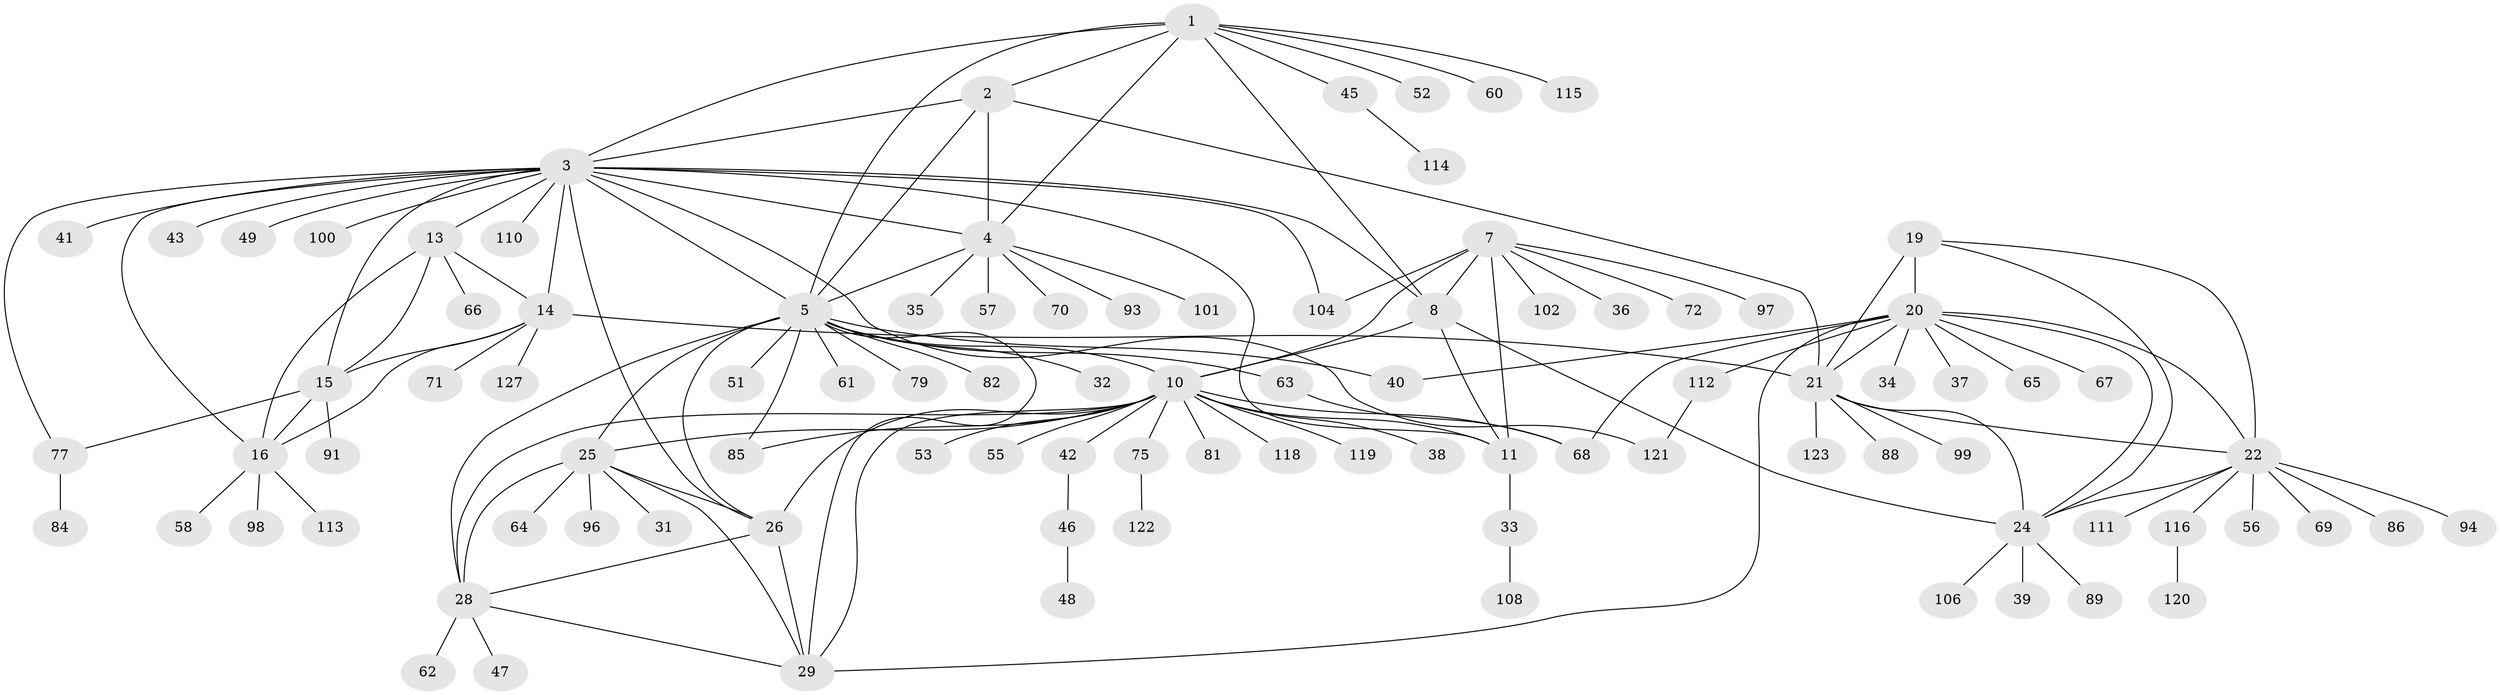 // Generated by graph-tools (version 1.1) at 2025/24/03/03/25 07:24:12]
// undirected, 97 vertices, 141 edges
graph export_dot {
graph [start="1"]
  node [color=gray90,style=filled];
  1 [super="+92"];
  2 [super="+83"];
  3 [super="+18"];
  4 [super="+6"];
  5 [super="+27"];
  7 [super="+9"];
  8 [super="+50"];
  10 [super="+30"];
  11 [super="+12"];
  13 [super="+87"];
  14 [super="+74"];
  15 [super="+17"];
  16 [super="+103"];
  19;
  20 [super="+107"];
  21 [super="+23"];
  22 [super="+44"];
  24 [super="+54"];
  25 [super="+125"];
  26;
  28 [super="+78"];
  29;
  31;
  32;
  33;
  34 [super="+80"];
  35;
  36;
  37;
  38 [super="+126"];
  39;
  40;
  41;
  42;
  43;
  45;
  46;
  47;
  48 [super="+90"];
  49;
  51;
  52;
  53 [super="+59"];
  55;
  56;
  57;
  58;
  60;
  61 [super="+105"];
  62;
  63 [super="+76"];
  64;
  65;
  66;
  67;
  68 [super="+73"];
  69;
  70;
  71;
  72;
  75 [super="+109"];
  77 [super="+128"];
  79;
  81;
  82;
  84;
  85;
  86;
  88;
  89;
  91;
  93 [super="+95"];
  94;
  96;
  97;
  98;
  99;
  100;
  101;
  102;
  104 [super="+117"];
  106;
  108;
  110;
  111;
  112;
  113 [super="+124"];
  114;
  115;
  116;
  118;
  119;
  120;
  121;
  122;
  123;
  127;
  1 -- 2;
  1 -- 3;
  1 -- 4 [weight=2];
  1 -- 5;
  1 -- 45;
  1 -- 52;
  1 -- 60;
  1 -- 115;
  1 -- 8;
  2 -- 3;
  2 -- 4 [weight=2];
  2 -- 5;
  2 -- 21;
  3 -- 4 [weight=2];
  3 -- 5;
  3 -- 8;
  3 -- 41;
  3 -- 43;
  3 -- 49;
  3 -- 110;
  3 -- 121;
  3 -- 77;
  3 -- 104;
  3 -- 16;
  3 -- 100;
  3 -- 26;
  3 -- 11;
  3 -- 13;
  3 -- 14;
  3 -- 15 [weight=2];
  4 -- 5 [weight=2];
  4 -- 57;
  4 -- 70;
  4 -- 101;
  4 -- 35;
  4 -- 93;
  5 -- 40;
  5 -- 61;
  5 -- 79;
  5 -- 85;
  5 -- 32;
  5 -- 10;
  5 -- 82;
  5 -- 51;
  5 -- 25;
  5 -- 26;
  5 -- 28;
  5 -- 29;
  5 -- 63;
  7 -- 8 [weight=2];
  7 -- 10 [weight=2];
  7 -- 11 [weight=4];
  7 -- 97;
  7 -- 104;
  7 -- 36;
  7 -- 102;
  7 -- 72;
  8 -- 10;
  8 -- 11 [weight=2];
  8 -- 24;
  10 -- 11 [weight=2];
  10 -- 38;
  10 -- 42;
  10 -- 53;
  10 -- 55;
  10 -- 68;
  10 -- 81;
  10 -- 85;
  10 -- 118 [weight=2];
  10 -- 119;
  10 -- 26;
  10 -- 75;
  10 -- 25;
  10 -- 28;
  10 -- 29;
  11 -- 33;
  13 -- 14;
  13 -- 15 [weight=2];
  13 -- 16;
  13 -- 66;
  14 -- 15 [weight=2];
  14 -- 16;
  14 -- 71;
  14 -- 127;
  14 -- 21;
  15 -- 16 [weight=2];
  15 -- 77;
  15 -- 91;
  16 -- 58;
  16 -- 98;
  16 -- 113;
  19 -- 20;
  19 -- 21 [weight=2];
  19 -- 22;
  19 -- 24;
  20 -- 21 [weight=2];
  20 -- 22;
  20 -- 24;
  20 -- 29;
  20 -- 34;
  20 -- 37;
  20 -- 40;
  20 -- 65;
  20 -- 67;
  20 -- 112;
  20 -- 68;
  21 -- 22 [weight=2];
  21 -- 24 [weight=2];
  21 -- 88;
  21 -- 99;
  21 -- 123;
  22 -- 24;
  22 -- 56;
  22 -- 69;
  22 -- 86;
  22 -- 94;
  22 -- 111;
  22 -- 116;
  24 -- 39;
  24 -- 89;
  24 -- 106;
  25 -- 26;
  25 -- 28;
  25 -- 29;
  25 -- 31;
  25 -- 64;
  25 -- 96;
  26 -- 28;
  26 -- 29;
  28 -- 29;
  28 -- 47;
  28 -- 62;
  33 -- 108;
  42 -- 46;
  45 -- 114;
  46 -- 48;
  63 -- 68;
  75 -- 122;
  77 -- 84;
  112 -- 121;
  116 -- 120;
}
